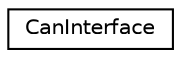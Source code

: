 digraph "Graphical Class Hierarchy"
{
  edge [fontname="Helvetica",fontsize="10",labelfontname="Helvetica",labelfontsize="10"];
  node [fontname="Helvetica",fontsize="10",shape=record];
  rankdir="LR";
  Node1 [label="CanInterface",height=0.2,width=0.4,color="black", fillcolor="white", style="filled",URL="$d6/d1b/classCanInterface.html"];
}
